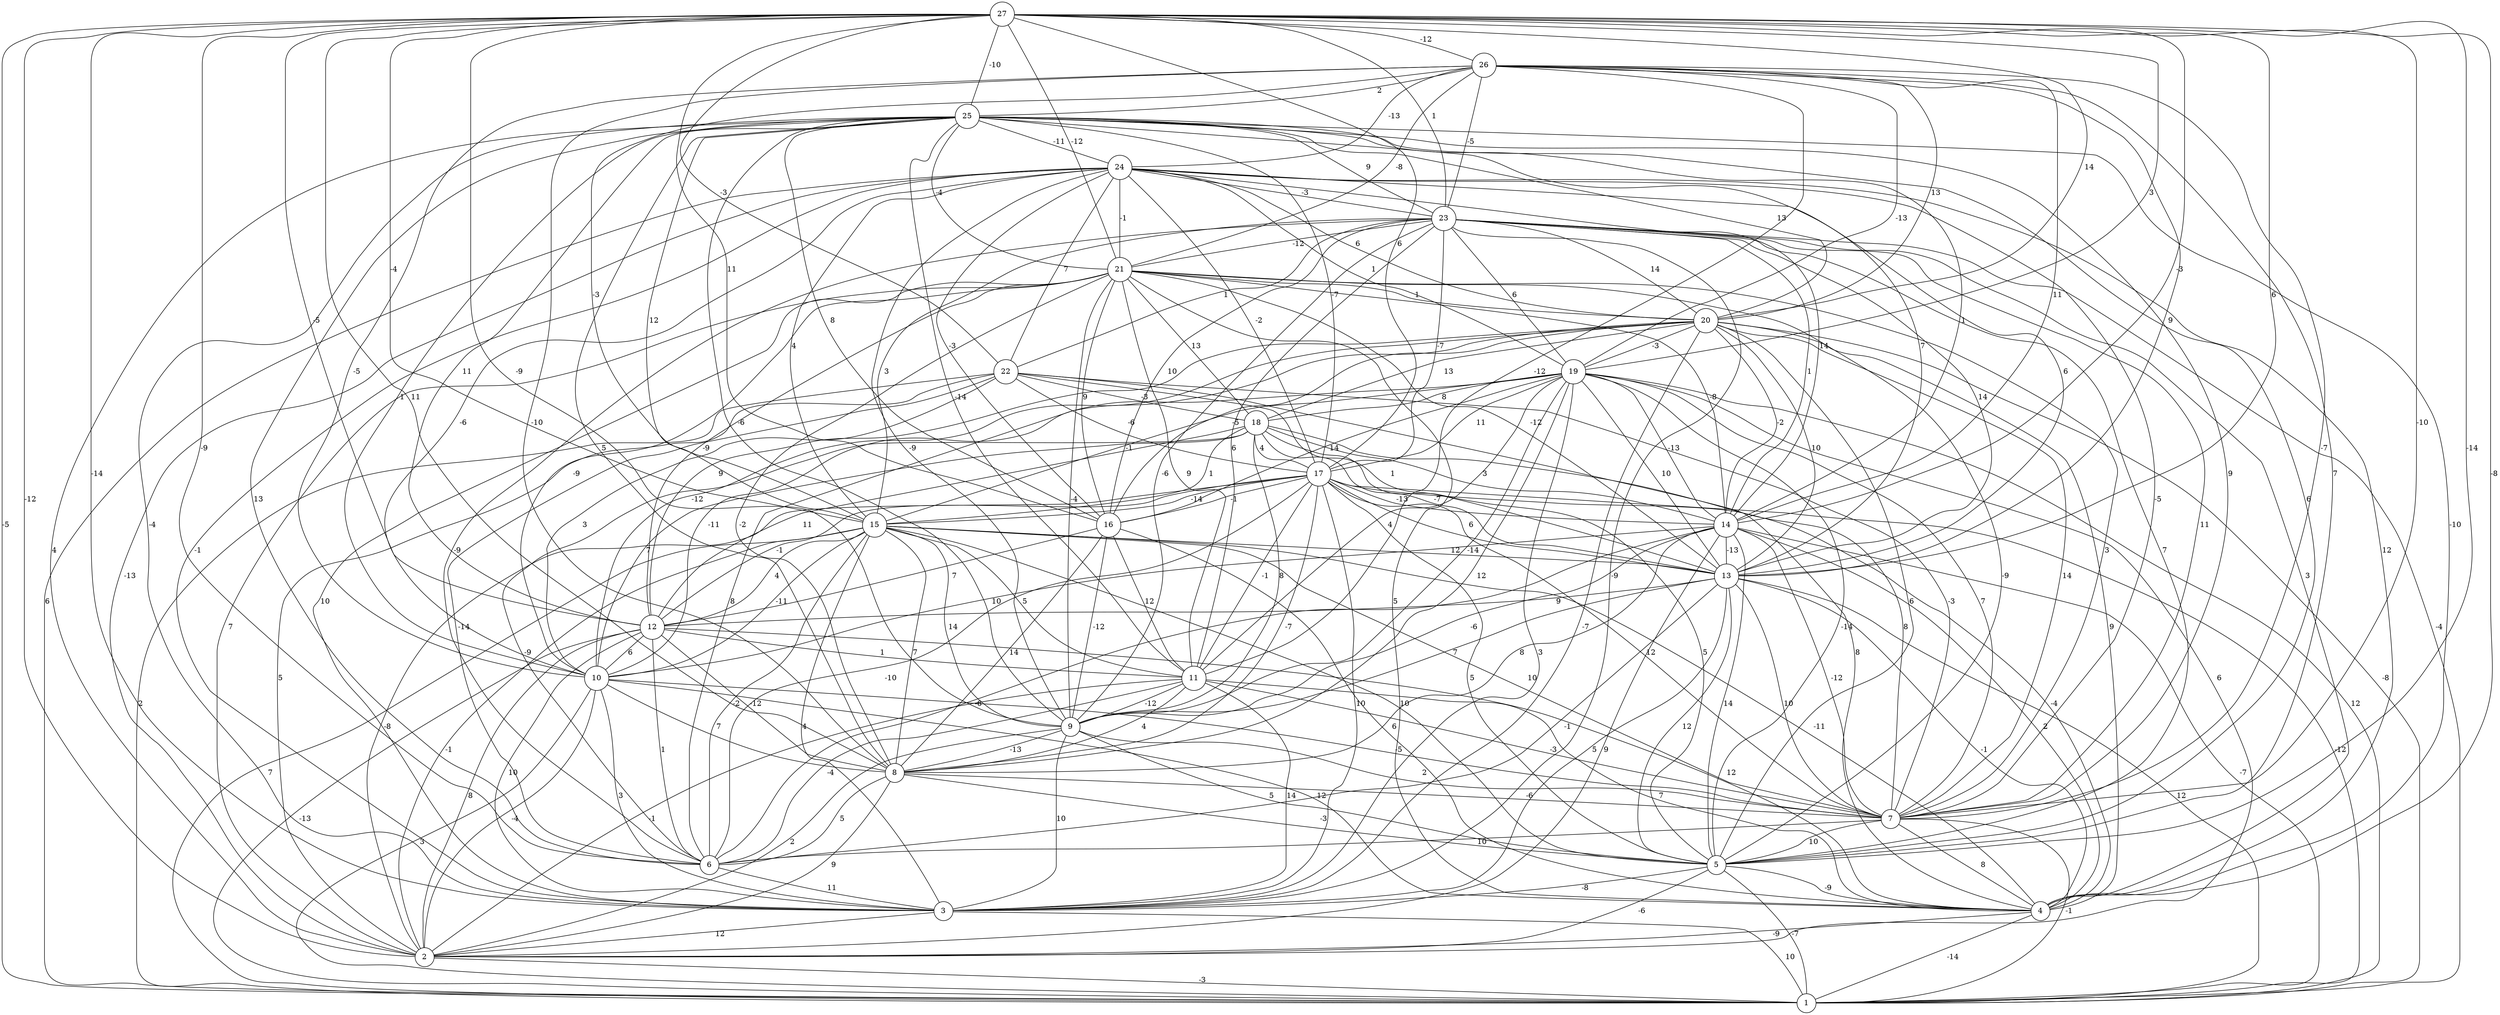 graph { 
	 fontname="Helvetica,Arial,sans-serif" 
	 node [shape = circle]; 
	 27 -- 1 [label = "-5"];
	 27 -- 2 [label = "-12"];
	 27 -- 3 [label = "-14"];
	 27 -- 4 [label = "-8"];
	 27 -- 5 [label = "-14"];
	 27 -- 6 [label = "-9"];
	 27 -- 7 [label = "-10"];
	 27 -- 8 [label = "11"];
	 27 -- 9 [label = "-9"];
	 27 -- 12 [label = "-5"];
	 27 -- 13 [label = "6"];
	 27 -- 14 [label = "-3"];
	 27 -- 15 [label = "-4"];
	 27 -- 16 [label = "11"];
	 27 -- 17 [label = "6"];
	 27 -- 19 [label = "3"];
	 27 -- 20 [label = "14"];
	 27 -- 21 [label = "-12"];
	 27 -- 22 [label = "-3"];
	 27 -- 23 [label = "1"];
	 27 -- 25 [label = "-10"];
	 27 -- 26 [label = "-12"];
	 26 -- 5 [label = "7"];
	 26 -- 7 [label = "-7"];
	 26 -- 8 [label = "-10"];
	 26 -- 10 [label = "-5"];
	 26 -- 11 [label = "-12"];
	 26 -- 13 [label = "9"];
	 26 -- 14 [label = "11"];
	 26 -- 15 [label = "-3"];
	 26 -- 19 [label = "-13"];
	 26 -- 20 [label = "13"];
	 26 -- 21 [label = "-8"];
	 26 -- 23 [label = "-5"];
	 26 -- 24 [label = "-13"];
	 26 -- 25 [label = "2"];
	 25 -- 2 [label = "4"];
	 25 -- 3 [label = "-4"];
	 25 -- 4 [label = "-10"];
	 25 -- 5 [label = "6"];
	 25 -- 6 [label = "13"];
	 25 -- 7 [label = "9"];
	 25 -- 8 [label = "5"];
	 25 -- 9 [label = "-6"];
	 25 -- 10 [label = "1"];
	 25 -- 11 [label = "-14"];
	 25 -- 12 [label = "11"];
	 25 -- 13 [label = "7"];
	 25 -- 14 [label = "1"];
	 25 -- 15 [label = "12"];
	 25 -- 16 [label = "8"];
	 25 -- 17 [label = "-7"];
	 25 -- 20 [label = "13"];
	 25 -- 21 [label = "-4"];
	 25 -- 23 [label = "9"];
	 25 -- 24 [label = "-11"];
	 24 -- 1 [label = "6"];
	 24 -- 2 [label = "-13"];
	 24 -- 3 [label = "-1"];
	 24 -- 4 [label = "12"];
	 24 -- 7 [label = "-5"];
	 24 -- 9 [label = "-9"];
	 24 -- 10 [label = "-6"];
	 24 -- 13 [label = "6"];
	 24 -- 14 [label = "14"];
	 24 -- 15 [label = "4"];
	 24 -- 16 [label = "-3"];
	 24 -- 17 [label = "-2"];
	 24 -- 19 [label = "1"];
	 24 -- 20 [label = "6"];
	 24 -- 21 [label = "-1"];
	 24 -- 22 [label = "7"];
	 24 -- 23 [label = "-3"];
	 23 -- 1 [label = "-4"];
	 23 -- 3 [label = "-9"];
	 23 -- 4 [label = "3"];
	 23 -- 5 [label = "7"];
	 23 -- 6 [label = "-9"];
	 23 -- 7 [label = "11"];
	 23 -- 9 [label = "-6"];
	 23 -- 11 [label = "6"];
	 23 -- 13 [label = "14"];
	 23 -- 14 [label = "1"];
	 23 -- 15 [label = "3"];
	 23 -- 16 [label = "10"];
	 23 -- 17 [label = "-7"];
	 23 -- 19 [label = "6"];
	 23 -- 20 [label = "14"];
	 23 -- 21 [label = "-12"];
	 23 -- 22 [label = "1"];
	 22 -- 1 [label = "2"];
	 22 -- 2 [label = "5"];
	 22 -- 4 [label = "8"];
	 22 -- 6 [label = "-14"];
	 22 -- 7 [label = "-3"];
	 22 -- 10 [label = "3"];
	 22 -- 13 [label = "1"];
	 22 -- 17 [label = "-6"];
	 22 -- 18 [label = "-3"];
	 21 -- 2 [label = "7"];
	 21 -- 3 [label = "10"];
	 21 -- 4 [label = "5"];
	 21 -- 5 [label = "-9"];
	 21 -- 7 [label = "3"];
	 21 -- 8 [label = "-2"];
	 21 -- 9 [label = "-4"];
	 21 -- 10 [label = "-9"];
	 21 -- 11 [label = "9"];
	 21 -- 12 [label = "-9"];
	 21 -- 13 [label = "-12"];
	 21 -- 14 [label = "-8"];
	 21 -- 16 [label = "9"];
	 21 -- 18 [label = "13"];
	 21 -- 20 [label = "1"];
	 20 -- 1 [label = "-8"];
	 20 -- 3 [label = "-7"];
	 20 -- 4 [label = "9"];
	 20 -- 5 [label = "6"];
	 20 -- 6 [label = "8"];
	 20 -- 7 [label = "14"];
	 20 -- 10 [label = "-12"];
	 20 -- 12 [label = "9"];
	 20 -- 13 [label = "10"];
	 20 -- 14 [label = "-2"];
	 20 -- 16 [label = "-5"];
	 20 -- 18 [label = "13"];
	 20 -- 19 [label = "-3"];
	 19 -- 1 [label = "12"];
	 19 -- 2 [label = "6"];
	 19 -- 3 [label = "3"];
	 19 -- 5 [label = "-14"];
	 19 -- 7 [label = "7"];
	 19 -- 8 [label = "12"];
	 19 -- 9 [label = "-14"];
	 19 -- 10 [label = "-11"];
	 19 -- 11 [label = "4"];
	 19 -- 13 [label = "10"];
	 19 -- 14 [label = "-13"];
	 19 -- 15 [label = "-1"];
	 19 -- 16 [label = "14"];
	 19 -- 17 [label = "11"];
	 19 -- 18 [label = "8"];
	 18 -- 5 [label = "5"];
	 18 -- 6 [label = "-9"];
	 18 -- 7 [label = "8"];
	 18 -- 9 [label = "8"];
	 18 -- 10 [label = "7"];
	 18 -- 12 [label = "11"];
	 18 -- 13 [label = "-7"];
	 18 -- 14 [label = "3"];
	 18 -- 15 [label = "1"];
	 18 -- 17 [label = "4"];
	 17 -- 1 [label = "-12"];
	 17 -- 2 [label = "-8"];
	 17 -- 3 [label = "10"];
	 17 -- 4 [label = "-4"];
	 17 -- 5 [label = "5"];
	 17 -- 6 [label = "-10"];
	 17 -- 7 [label = "12"];
	 17 -- 8 [label = "-7"];
	 17 -- 11 [label = "-1"];
	 17 -- 12 [label = "-1"];
	 17 -- 13 [label = "6"];
	 17 -- 14 [label = "-13"];
	 17 -- 15 [label = "-14"];
	 17 -- 16 [label = "-1"];
	 16 -- 4 [label = "6"];
	 16 -- 8 [label = "14"];
	 16 -- 9 [label = "-12"];
	 16 -- 11 [label = "12"];
	 16 -- 12 [label = "7"];
	 15 -- 1 [label = "7"];
	 15 -- 2 [label = "-1"];
	 15 -- 3 [label = "4"];
	 15 -- 4 [label = "-11"];
	 15 -- 5 [label = "10"];
	 15 -- 6 [label = "-2"];
	 15 -- 7 [label = "10"];
	 15 -- 8 [label = "7"];
	 15 -- 9 [label = "14"];
	 15 -- 10 [label = "-11"];
	 15 -- 11 [label = "5"];
	 15 -- 12 [label = "4"];
	 15 -- 13 [label = "12"];
	 14 -- 1 [label = "-7"];
	 14 -- 2 [label = "9"];
	 14 -- 4 [label = "2"];
	 14 -- 5 [label = "14"];
	 14 -- 6 [label = "-6"];
	 14 -- 7 [label = "-12"];
	 14 -- 8 [label = "8"];
	 14 -- 9 [label = "-6"];
	 14 -- 10 [label = "10"];
	 14 -- 13 [label = "-13"];
	 13 -- 1 [label = "12"];
	 13 -- 3 [label = "5"];
	 13 -- 4 [label = "-1"];
	 13 -- 5 [label = "12"];
	 13 -- 6 [label = "-1"];
	 13 -- 7 [label = "10"];
	 13 -- 9 [label = "7"];
	 13 -- 12 [label = "9"];
	 12 -- 1 [label = "-13"];
	 12 -- 2 [label = "8"];
	 12 -- 3 [label = "10"];
	 12 -- 4 [label = "12"];
	 12 -- 6 [label = "1"];
	 12 -- 8 [label = "-12"];
	 12 -- 10 [label = "6"];
	 12 -- 11 [label = "1"];
	 11 -- 2 [label = "-1"];
	 11 -- 3 [label = "14"];
	 11 -- 4 [label = "7"];
	 11 -- 6 [label = "-4"];
	 11 -- 7 [label = "-3"];
	 11 -- 8 [label = "4"];
	 11 -- 9 [label = "-12"];
	 10 -- 1 [label = "3"];
	 10 -- 2 [label = "-4"];
	 10 -- 3 [label = "3"];
	 10 -- 4 [label = "12"];
	 10 -- 7 [label = "-5"];
	 10 -- 8 [label = "7"];
	 9 -- 2 [label = "2"];
	 9 -- 3 [label = "10"];
	 9 -- 5 [label = "5"];
	 9 -- 7 [label = "2"];
	 9 -- 8 [label = "-13"];
	 8 -- 2 [label = "9"];
	 8 -- 5 [label = "-3"];
	 8 -- 6 [label = "5"];
	 8 -- 7 [label = "-6"];
	 7 -- 1 [label = "-1"];
	 7 -- 4 [label = "8"];
	 7 -- 5 [label = "10"];
	 7 -- 6 [label = "10"];
	 6 -- 3 [label = "11"];
	 5 -- 1 [label = "-7"];
	 5 -- 2 [label = "-6"];
	 5 -- 3 [label = "-8"];
	 5 -- 4 [label = "-9"];
	 4 -- 1 [label = "-14"];
	 4 -- 2 [label = "-9"];
	 3 -- 1 [label = "10"];
	 3 -- 2 [label = "12"];
	 2 -- 1 [label = "-3"];
	 1;
	 2;
	 3;
	 4;
	 5;
	 6;
	 7;
	 8;
	 9;
	 10;
	 11;
	 12;
	 13;
	 14;
	 15;
	 16;
	 17;
	 18;
	 19;
	 20;
	 21;
	 22;
	 23;
	 24;
	 25;
	 26;
	 27;
}
